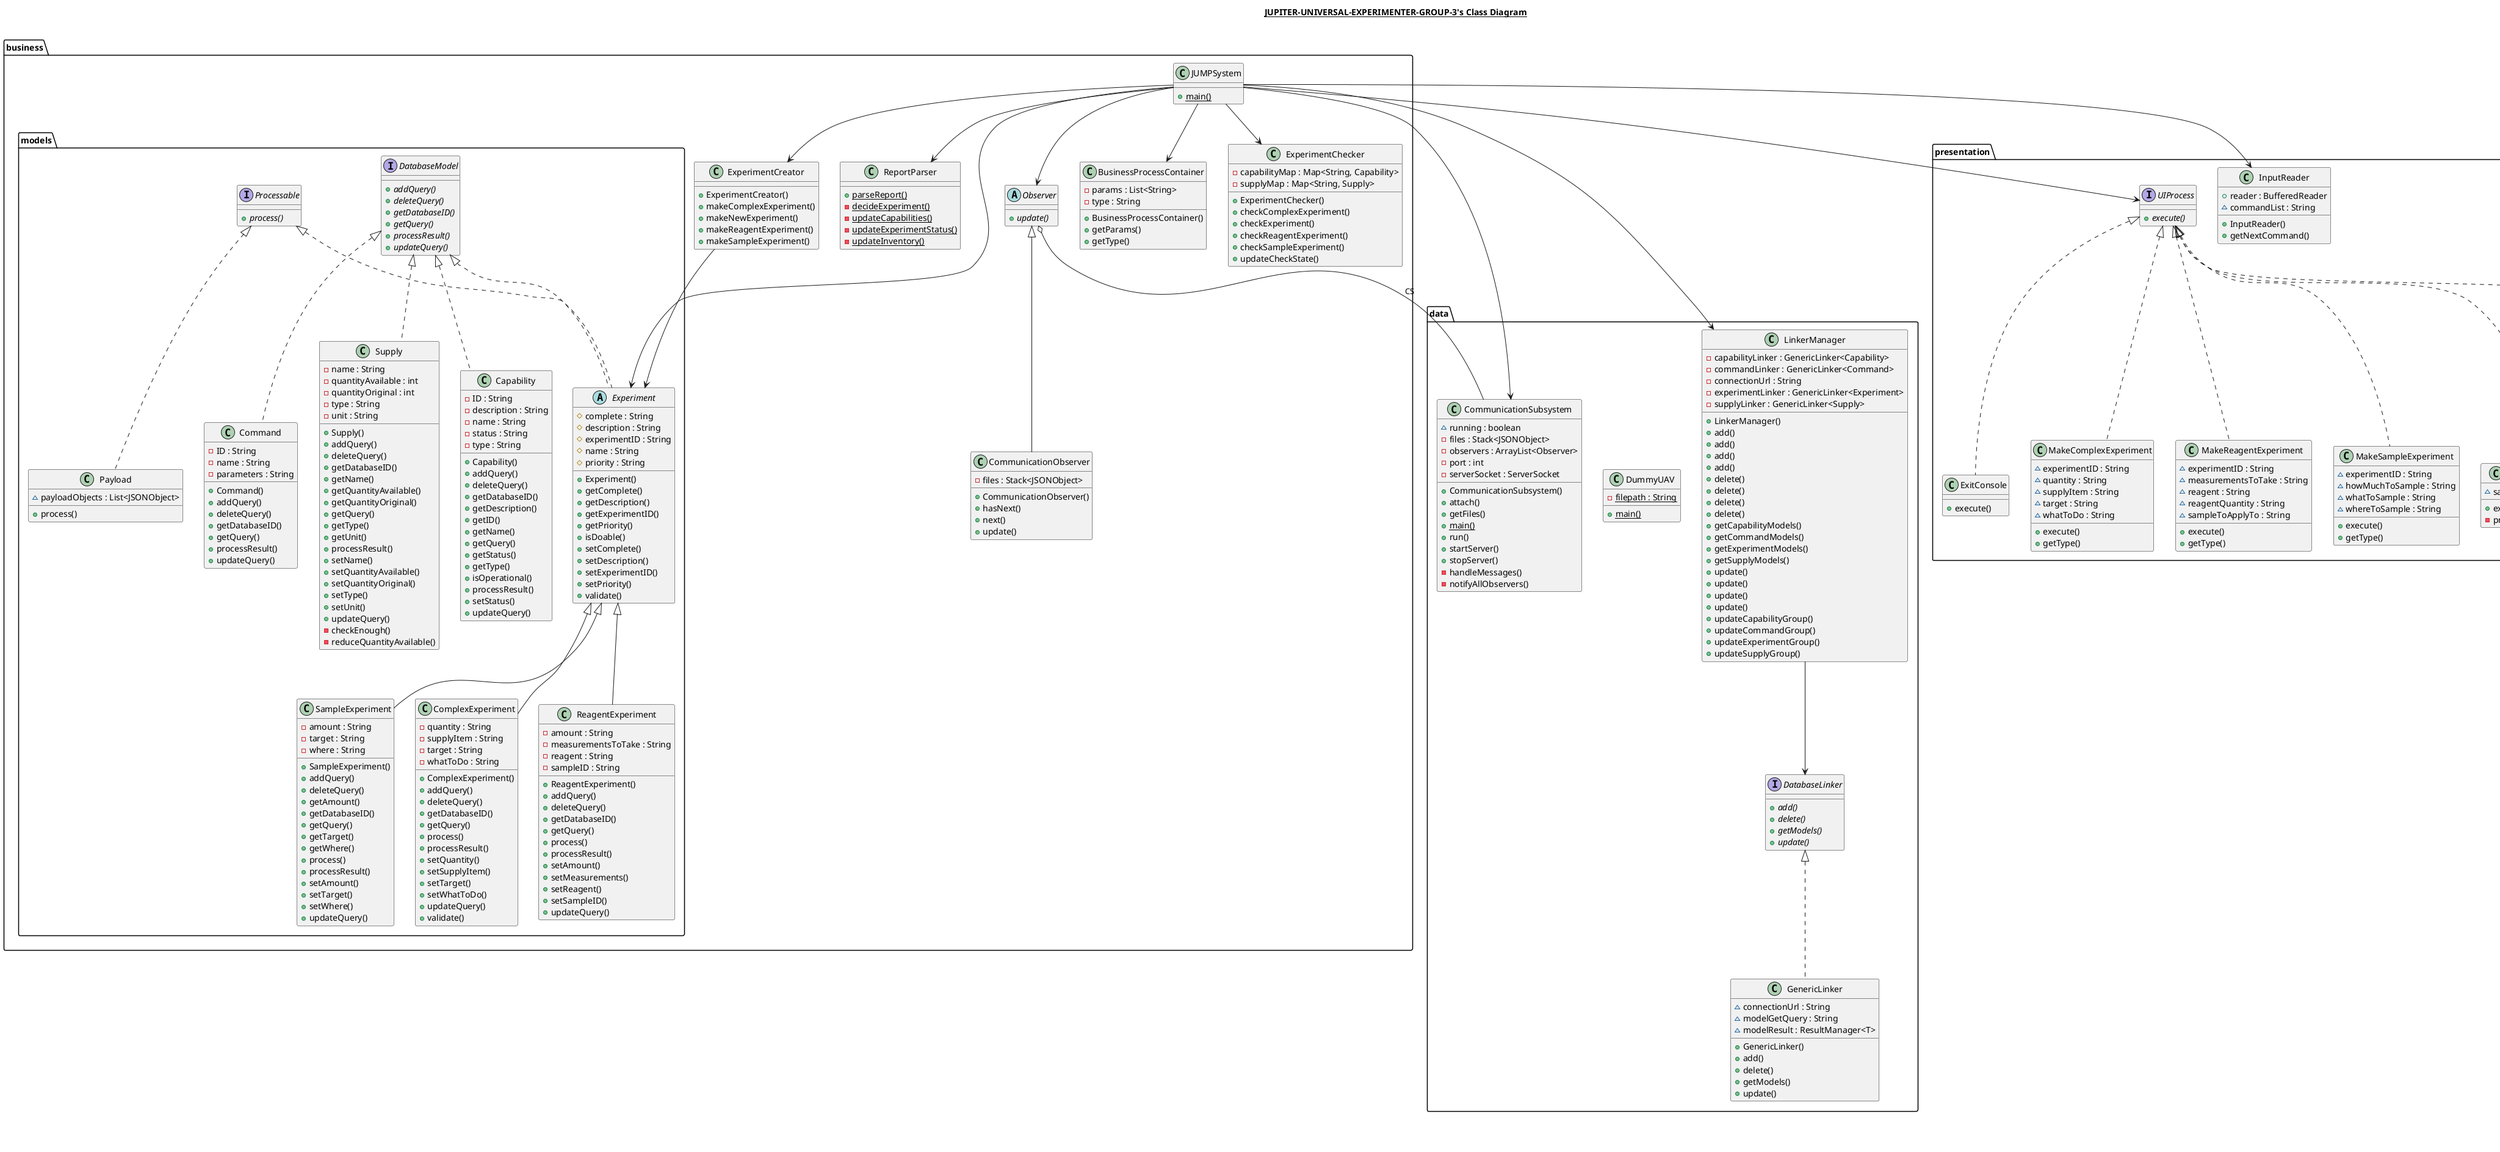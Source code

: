 @startuml

title __JUPITER-UNIVERSAL-EXPERIMENTER-GROUP-3's Class Diagram__\n

  namespace business {
      namespace models {
        class business.models.Capability {
            - ID : String
            - description : String
            - name : String
            - status : String
            - type : String
            + Capability()
            + addQuery()
            + deleteQuery()
            + getDatabaseID()
            + getDescription()
            + getID()
            + getName()
            + getQuery()
            + getStatus()
            + getType()
            + isOperational()
            + processResult()
            + setStatus()
            + updateQuery()
        }
      }
    }


    namespace business {
      namespace models {
        class business.models.Command {
            - ID : String
            - name : String
            - parameters : String
            + Command()
            + addQuery()
            + deleteQuery()
            + getDatabaseID()
            + getQuery()
            + processResult()
            + updateQuery()
        }
      }
    }


    namespace business {
      namespace models {
        class business.models.ComplexExperiment {
            - quantity : String
            - supplyItem : String
            - target : String
            - whatToDo : String
            + ComplexExperiment()
            + addQuery()
            + deleteQuery()
            + getDatabaseID()
            + getQuery()
            + process()
            + processResult()
            + setQuantity()
            + setSupplyItem()
            + setTarget()
            + setWhatToDo()
            + updateQuery()
            + validate()
        }
      }
    }


    namespace business {
      namespace models {
        interface business.models.DatabaseModel {
            {abstract} + addQuery()
            {abstract} + deleteQuery()
            {abstract} + getDatabaseID()
            {abstract} + getQuery()
            {abstract} + processResult()
            {abstract} + updateQuery()
        }
      }
    }


    namespace business {
      namespace models {
        abstract class business.models.Experiment {
            # complete : String
            # description : String
            # experimentID : String
            # name : String
            # priority : String
            + Experiment()
            + getComplete()
            + getDescription()
            + getExperimentID()
            + getPriority()
            + isDoable()
            + setComplete()
            + setDescription()
            + setExperimentID()
            + setPriority()
            + validate()
        }
      }
    }


    namespace business {
      namespace models {
        class business.models.Payload {
            ~ payloadObjects : List<JSONObject>
            + process()
        }
      }
    }


    namespace business {
      namespace models {
        interface business.models.Processable {
            {abstract} + process()
        }
      }
    }


    namespace business {
      namespace models {
        class business.models.ReagentExperiment {
            - amount : String
            - measurementsToTake : String
            - reagent : String
            - sampleID : String
            + ReagentExperiment()
            + addQuery()
            + deleteQuery()
            + getDatabaseID()
            + getQuery()
            + process()
            + processResult()
            + setAmount()
            + setMeasurements()
            + setReagent()
            + setSampleID()
            + updateQuery()
        }
      }
    }


    namespace business {
      namespace models {
        class business.models.SampleExperiment {
            - amount : String
            - target : String
            - where : String
            + SampleExperiment()
            + addQuery()
            + deleteQuery()
            + getAmount()
            + getDatabaseID()
            + getQuery()
            + getTarget()
            + getWhere()
            + process()
            + processResult()
            + setAmount()
            + setTarget()
            + setWhere()
            + updateQuery()
        }
      }
    }


    namespace business {
      namespace models {
        class business.models.Supply {
            - name : String
            - quantityAvailable : int
            - quantityOriginal : int
            - type : String
            - unit : String
            + Supply()
            + addQuery()
            + deleteQuery()
            + getDatabaseID()
            + getName()
            + getQuantityAvailable()
            + getQuantityOriginal()
            + getQuery()
            + getType()
            + getUnit()
            + processResult()
            + setName()
            + setQuantityAvailable()
            + setQuantityOriginal()
            + setType()
            + setUnit()
            + updateQuery()
            - checkEnough()
            - reduceQuantityAvailable()
        }
      }
    }

    namespace business {
        class business.BusinessProcessContainer {
            - params : List<String>
            - type : String
            + BusinessProcessContainer()
            + getParams()
            + getType()
        }
      }


      namespace business {
        class business.CommunicationObserver {
            - files : Stack<JSONObject>
            + CommunicationObserver()
            + hasNext()
            + next()
            + update()
        }
      }


      namespace business {
        class business.ExperimentChecker {
            - capabilityMap : Map<String, Capability>
            - supplyMap : Map<String, Supply>
            + ExperimentChecker()
            + checkComplexExperiment()
            + checkExperiment()
            + checkReagentExperiment()
            + checkSampleExperiment()
            + updateCheckState()
        }
      }


      namespace business {
        class business.ExperimentCreator {
            + ExperimentCreator()
            + makeComplexExperiment()
            + makeNewExperiment()
            + makeReagentExperiment()
            + makeSampleExperiment()
        }
      }


      namespace business {
        class business.JUMPSystem {
            {static} + main()
        }
      }


      namespace business {
        abstract class business.Observer {
            {abstract} + update()
        }
      }


      namespace business {
        class business.ReportParser {
            {static} + parseReport()
            {static} - decideExperiment()
            {static} - updateCapabilities()
            {static} - updateExperimentStatus()
            {static} - updateInventory()
        }
      }

      namespace data {
          class data.CommunicationSubsystem {
              ~ running : boolean
              - files : Stack<JSONObject>
              - observers : ArrayList<Observer>
              - port : int
              - serverSocket : ServerSocket
              + CommunicationSubsystem()
              + attach()
              + getFiles()
              {static} + main()
              + run()
              + startServer()
              + stopServer()
              - handleMessages()
              - notifyAllObservers()
          }
        }


        namespace data {
          interface data.DatabaseLinker {
              {abstract} + add()
              {abstract} + delete()
              {abstract} + getModels()
              {abstract} + update()
          }
        }


        namespace data {
          class data.DummyUAV {
              {static} - filepath : String
              {static} + main()
          }
        }


        namespace data {
          class data.GenericLinker {
              ~ connectionUrl : String
              ~ modelGetQuery : String
              ~ modelResult : ResultManager<T>
              + GenericLinker()
              + add()
              + delete()
              + getModels()
              + update()
          }
        }


        namespace data {
          class data.LinkerManager {
              - capabilityLinker : GenericLinker<Capability>
              - commandLinker : GenericLinker<Command>
              - connectionUrl : String
              - experimentLinker : GenericLinker<Experiment>
              - supplyLinker : GenericLinker<Supply>
              + LinkerManager()
              + add()
              + add()
              + add()
              + add()
              + delete()
              + delete()
              + delete()
              + delete()
              + getCapabilityModels()
              + getCommandModels()
              + getExperimentModels()
              + getSupplyModels()
              + update()
              + update()
              + update()
              + update()
              + updateCapabilityGroup()
              + updateCommandGroup()
              + updateExperimentGroup()
              + updateSupplyGroup()
          }
        }
    namespace presentation {
        class presentation.ExitConsole {
            + execute()
        }
      }


  namespace presentation {
    class presentation.InputReader {
        + reader : BufferedReader
        ~ commandList : String
        + InputReader()
        + getNextCommand()
    }
  }


  namespace presentation {
    class presentation.MakeComplexExperiment {
        ~ experimentID : String
        ~ quantity : String
        ~ supplyItem : String
        ~ target : String
        ~ whatToDo : String
        + execute()
        + getType()
    }
  }


  namespace presentation {
    class presentation.MakeReagentExperiment {
        ~ experimentID : String
        ~ measurementsToTake : String
        ~ reagent : String
        ~ reagentQuantity : String
        ~ sampleToApplyTo : String
        + execute()
        + getType()
    }
  }


  namespace presentation {
    class presentation.MakeSampleExperiment {
        ~ experimentID : String
        ~ howMuchToSample : String
        ~ whatToSample : String
        ~ whereToSample : String
        + execute()
        + getType()
    }
  }


  namespace presentation {
    class presentation.ProcessReagentExperiment {
        ~ sampleID : String
        + execute()
        - printValidReagentExperiments()
    }
  }


  namespace presentation {
    class presentation.ProcessSampleExperiment {
        + execute()
        + getType()
        - printValidSampleExperiments()
    }
  }


  namespace presentation {
    interface presentation.UIProcess {
        {abstract} + execute()
    }
  }
  

  business.CommunicationObserver -up-|> business.Observer
  business.Observer o-- data.CommunicationSubsystem : CS
  business.models.Capability .up.|> business.models.DatabaseModel
  business.models.Command .up.|> business.models.DatabaseModel
  business.models.ComplexExperiment -up-|> business.models.Experiment
  business.models.Experiment .up.|> business.models.DatabaseModel
  business.models.Experiment .up.|> business.models.Processable
  business.models.Payload .up.|> business.models.Processable
  business.models.ReagentExperiment -up-|> business.models.Experiment
  business.models.SampleExperiment -up-|> business.models.Experiment
  business.models.Supply .up.|> business.models.DatabaseModel
  data.GenericLinker .up.|> data.DatabaseLinker
  presentation.ExitConsole .up.|> presentation.UIProcess
  presentation.MakeComplexExperiment .up.|> presentation.UIProcess
  presentation.MakeReagentExperiment .up.|> presentation.UIProcess
  presentation.MakeSampleExperiment .up.|> presentation.UIProcess
  presentation.ProcessReagentExperiment .up.|> presentation.UIProcess
  presentation.ProcessSampleExperiment .up.|> presentation.UIProcess
  business.JUMPSystem --> presentation.InputReader
  business.JUMPSystem --> data.CommunicationSubsystem
  business.JUMPSystem --> business.Observer
  business.JUMPSystem --> presentation.UIProcess
  business.JUMPSystem --> business.BusinessProcessContainer
  business.JUMPSystem --> business.ExperimentCreator
  business.JUMPSystem --> business.ExperimentChecker
  business.JUMPSystem --> data.LinkerManager
  business.JUMPSystem --> business.ReportParser
  business.JUMPSystem --> business.models.Experiment
  data.LinkerManager --> data.DatabaseLinker
  business.ExperimentCreator --> business.models.Experiment
right footer


PlantUML diagram generated by SketchIt! (https://bitbucket.org/pmesmeur/sketch.it)
For more information about this tool, please contact philippe.mesmeur@gmail.com
endfooter

@enduml
